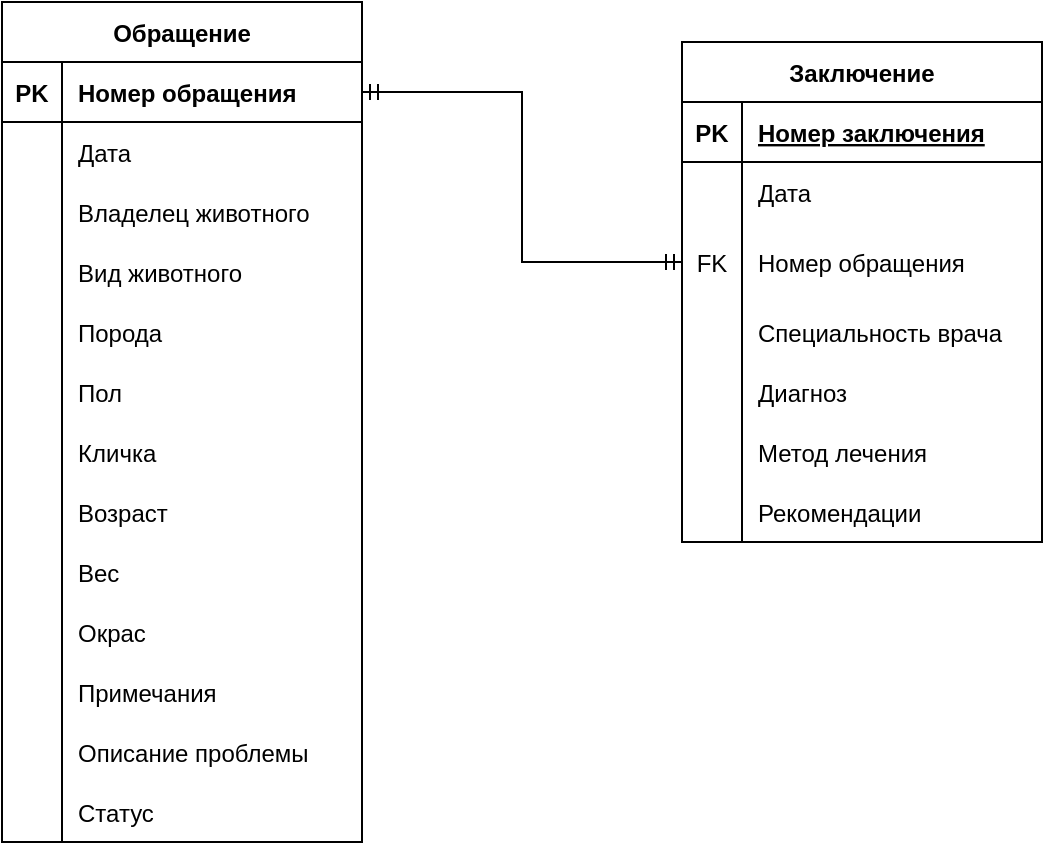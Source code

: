 <mxGraphModel dx="2244" dy="600" grid="1" gridSize="10" guides="1" tooltips="1" connect="1" arrows="1" fold="1" page="1" pageScale="1" pageWidth="1169" pageHeight="1654" math="0" shadow="0">
  <root>
    <mxCell id="0" />
    <mxCell id="1" parent="0" />
    <mxCell id="673K4u6FU-GTqoQ9WKUB-1" value="Обращение" style="shape=table;startSize=30;container=1;collapsible=1;childLayout=tableLayout;fixedRows=1;rowLines=0;fontStyle=1;align=center;resizeLast=1;" vertex="1" parent="1">
      <mxGeometry x="-40" y="130" width="180" height="420" as="geometry" />
    </mxCell>
    <mxCell id="673K4u6FU-GTqoQ9WKUB-2" value="" style="shape=partialRectangle;collapsible=0;dropTarget=0;pointerEvents=0;fillColor=none;top=0;left=0;bottom=1;right=0;points=[[0,0.5],[1,0.5]];portConstraint=eastwest;" vertex="1" parent="673K4u6FU-GTqoQ9WKUB-1">
      <mxGeometry y="30" width="180" height="30" as="geometry" />
    </mxCell>
    <mxCell id="673K4u6FU-GTqoQ9WKUB-3" value="PK" style="shape=partialRectangle;connectable=0;fillColor=none;top=0;left=0;bottom=0;right=0;fontStyle=1;overflow=hidden;" vertex="1" parent="673K4u6FU-GTqoQ9WKUB-2">
      <mxGeometry width="30" height="30" as="geometry" />
    </mxCell>
    <mxCell id="673K4u6FU-GTqoQ9WKUB-4" value="Номер обращения" style="shape=partialRectangle;connectable=0;fillColor=none;top=0;left=0;bottom=0;right=0;align=left;spacingLeft=6;fontStyle=1;overflow=hidden;" vertex="1" parent="673K4u6FU-GTqoQ9WKUB-2">
      <mxGeometry x="30" width="150" height="30" as="geometry" />
    </mxCell>
    <mxCell id="673K4u6FU-GTqoQ9WKUB-11" value="" style="shape=partialRectangle;collapsible=0;dropTarget=0;pointerEvents=0;fillColor=none;top=0;left=0;bottom=0;right=0;points=[[0,0.5],[1,0.5]];portConstraint=eastwest;" vertex="1" parent="673K4u6FU-GTqoQ9WKUB-1">
      <mxGeometry y="60" width="180" height="30" as="geometry" />
    </mxCell>
    <mxCell id="673K4u6FU-GTqoQ9WKUB-12" value="" style="shape=partialRectangle;connectable=0;fillColor=none;top=0;left=0;bottom=0;right=0;editable=1;overflow=hidden;" vertex="1" parent="673K4u6FU-GTqoQ9WKUB-11">
      <mxGeometry width="30" height="30" as="geometry" />
    </mxCell>
    <mxCell id="673K4u6FU-GTqoQ9WKUB-13" value="Дата" style="shape=partialRectangle;connectable=0;fillColor=none;top=0;left=0;bottom=0;right=0;align=left;spacingLeft=6;overflow=hidden;" vertex="1" parent="673K4u6FU-GTqoQ9WKUB-11">
      <mxGeometry x="30" width="150" height="30" as="geometry" />
    </mxCell>
    <mxCell id="673K4u6FU-GTqoQ9WKUB-215" value="" style="shape=partialRectangle;collapsible=0;dropTarget=0;pointerEvents=0;fillColor=none;top=0;left=0;bottom=0;right=0;points=[[0,0.5],[1,0.5]];portConstraint=eastwest;" vertex="1" parent="673K4u6FU-GTqoQ9WKUB-1">
      <mxGeometry y="90" width="180" height="30" as="geometry" />
    </mxCell>
    <mxCell id="673K4u6FU-GTqoQ9WKUB-216" value="" style="shape=partialRectangle;connectable=0;fillColor=none;top=0;left=0;bottom=0;right=0;editable=1;overflow=hidden;" vertex="1" parent="673K4u6FU-GTqoQ9WKUB-215">
      <mxGeometry width="30" height="30" as="geometry" />
    </mxCell>
    <mxCell id="673K4u6FU-GTqoQ9WKUB-217" value="Владелец животного" style="shape=partialRectangle;connectable=0;fillColor=none;top=0;left=0;bottom=0;right=0;align=left;spacingLeft=6;overflow=hidden;" vertex="1" parent="673K4u6FU-GTqoQ9WKUB-215">
      <mxGeometry x="30" width="150" height="30" as="geometry" />
    </mxCell>
    <mxCell id="673K4u6FU-GTqoQ9WKUB-5" value="" style="shape=partialRectangle;collapsible=0;dropTarget=0;pointerEvents=0;fillColor=none;top=0;left=0;bottom=0;right=0;points=[[0,0.5],[1,0.5]];portConstraint=eastwest;" vertex="1" parent="673K4u6FU-GTqoQ9WKUB-1">
      <mxGeometry y="120" width="180" height="30" as="geometry" />
    </mxCell>
    <mxCell id="673K4u6FU-GTqoQ9WKUB-6" value="" style="shape=partialRectangle;connectable=0;fillColor=none;top=0;left=0;bottom=0;right=0;editable=1;overflow=hidden;" vertex="1" parent="673K4u6FU-GTqoQ9WKUB-5">
      <mxGeometry width="30" height="30" as="geometry" />
    </mxCell>
    <mxCell id="673K4u6FU-GTqoQ9WKUB-7" value="Вид животного" style="shape=partialRectangle;connectable=0;fillColor=none;top=0;left=0;bottom=0;right=0;align=left;spacingLeft=6;overflow=hidden;" vertex="1" parent="673K4u6FU-GTqoQ9WKUB-5">
      <mxGeometry x="30" width="150" height="30" as="geometry" />
    </mxCell>
    <mxCell id="673K4u6FU-GTqoQ9WKUB-186" value="" style="shape=partialRectangle;collapsible=0;dropTarget=0;pointerEvents=0;fillColor=none;top=0;left=0;bottom=0;right=0;points=[[0,0.5],[1,0.5]];portConstraint=eastwest;" vertex="1" parent="673K4u6FU-GTqoQ9WKUB-1">
      <mxGeometry y="150" width="180" height="30" as="geometry" />
    </mxCell>
    <mxCell id="673K4u6FU-GTqoQ9WKUB-187" value="" style="shape=partialRectangle;connectable=0;fillColor=none;top=0;left=0;bottom=0;right=0;editable=1;overflow=hidden;" vertex="1" parent="673K4u6FU-GTqoQ9WKUB-186">
      <mxGeometry width="30" height="30" as="geometry" />
    </mxCell>
    <mxCell id="673K4u6FU-GTqoQ9WKUB-188" value="Порода" style="shape=partialRectangle;connectable=0;fillColor=none;top=0;left=0;bottom=0;right=0;align=left;spacingLeft=6;overflow=hidden;" vertex="1" parent="673K4u6FU-GTqoQ9WKUB-186">
      <mxGeometry x="30" width="150" height="30" as="geometry" />
    </mxCell>
    <mxCell id="673K4u6FU-GTqoQ9WKUB-212" value="" style="shape=partialRectangle;collapsible=0;dropTarget=0;pointerEvents=0;fillColor=none;top=0;left=0;bottom=0;right=0;points=[[0,0.5],[1,0.5]];portConstraint=eastwest;" vertex="1" parent="673K4u6FU-GTqoQ9WKUB-1">
      <mxGeometry y="180" width="180" height="30" as="geometry" />
    </mxCell>
    <mxCell id="673K4u6FU-GTqoQ9WKUB-213" value="" style="shape=partialRectangle;connectable=0;fillColor=none;top=0;left=0;bottom=0;right=0;editable=1;overflow=hidden;" vertex="1" parent="673K4u6FU-GTqoQ9WKUB-212">
      <mxGeometry width="30" height="30" as="geometry" />
    </mxCell>
    <mxCell id="673K4u6FU-GTqoQ9WKUB-214" value="Пол" style="shape=partialRectangle;connectable=0;fillColor=none;top=0;left=0;bottom=0;right=0;align=left;spacingLeft=6;overflow=hidden;" vertex="1" parent="673K4u6FU-GTqoQ9WKUB-212">
      <mxGeometry x="30" width="150" height="30" as="geometry" />
    </mxCell>
    <mxCell id="673K4u6FU-GTqoQ9WKUB-189" value="" style="shape=partialRectangle;collapsible=0;dropTarget=0;pointerEvents=0;fillColor=none;top=0;left=0;bottom=0;right=0;points=[[0,0.5],[1,0.5]];portConstraint=eastwest;" vertex="1" parent="673K4u6FU-GTqoQ9WKUB-1">
      <mxGeometry y="210" width="180" height="30" as="geometry" />
    </mxCell>
    <mxCell id="673K4u6FU-GTqoQ9WKUB-190" value="" style="shape=partialRectangle;connectable=0;fillColor=none;top=0;left=0;bottom=0;right=0;editable=1;overflow=hidden;" vertex="1" parent="673K4u6FU-GTqoQ9WKUB-189">
      <mxGeometry width="30" height="30" as="geometry" />
    </mxCell>
    <mxCell id="673K4u6FU-GTqoQ9WKUB-191" value="Кличка" style="shape=partialRectangle;connectable=0;fillColor=none;top=0;left=0;bottom=0;right=0;align=left;spacingLeft=6;overflow=hidden;" vertex="1" parent="673K4u6FU-GTqoQ9WKUB-189">
      <mxGeometry x="30" width="150" height="30" as="geometry" />
    </mxCell>
    <mxCell id="673K4u6FU-GTqoQ9WKUB-192" value="" style="shape=partialRectangle;collapsible=0;dropTarget=0;pointerEvents=0;fillColor=none;top=0;left=0;bottom=0;right=0;points=[[0,0.5],[1,0.5]];portConstraint=eastwest;" vertex="1" parent="673K4u6FU-GTqoQ9WKUB-1">
      <mxGeometry y="240" width="180" height="30" as="geometry" />
    </mxCell>
    <mxCell id="673K4u6FU-GTqoQ9WKUB-193" value="" style="shape=partialRectangle;connectable=0;fillColor=none;top=0;left=0;bottom=0;right=0;editable=1;overflow=hidden;" vertex="1" parent="673K4u6FU-GTqoQ9WKUB-192">
      <mxGeometry width="30" height="30" as="geometry" />
    </mxCell>
    <mxCell id="673K4u6FU-GTqoQ9WKUB-194" value="Возраст" style="shape=partialRectangle;connectable=0;fillColor=none;top=0;left=0;bottom=0;right=0;align=left;spacingLeft=6;overflow=hidden;" vertex="1" parent="673K4u6FU-GTqoQ9WKUB-192">
      <mxGeometry x="30" width="150" height="30" as="geometry" />
    </mxCell>
    <mxCell id="673K4u6FU-GTqoQ9WKUB-199" value="" style="shape=partialRectangle;collapsible=0;dropTarget=0;pointerEvents=0;fillColor=none;top=0;left=0;bottom=0;right=0;points=[[0,0.5],[1,0.5]];portConstraint=eastwest;" vertex="1" parent="673K4u6FU-GTqoQ9WKUB-1">
      <mxGeometry y="270" width="180" height="30" as="geometry" />
    </mxCell>
    <mxCell id="673K4u6FU-GTqoQ9WKUB-200" value="" style="shape=partialRectangle;connectable=0;fillColor=none;top=0;left=0;bottom=0;right=0;editable=1;overflow=hidden;" vertex="1" parent="673K4u6FU-GTqoQ9WKUB-199">
      <mxGeometry width="30" height="30" as="geometry" />
    </mxCell>
    <mxCell id="673K4u6FU-GTqoQ9WKUB-201" value="Вес" style="shape=partialRectangle;connectable=0;fillColor=none;top=0;left=0;bottom=0;right=0;align=left;spacingLeft=6;overflow=hidden;" vertex="1" parent="673K4u6FU-GTqoQ9WKUB-199">
      <mxGeometry x="30" width="150" height="30" as="geometry" />
    </mxCell>
    <mxCell id="673K4u6FU-GTqoQ9WKUB-202" value="" style="shape=partialRectangle;collapsible=0;dropTarget=0;pointerEvents=0;fillColor=none;top=0;left=0;bottom=0;right=0;points=[[0,0.5],[1,0.5]];portConstraint=eastwest;" vertex="1" parent="673K4u6FU-GTqoQ9WKUB-1">
      <mxGeometry y="300" width="180" height="30" as="geometry" />
    </mxCell>
    <mxCell id="673K4u6FU-GTqoQ9WKUB-203" value="" style="shape=partialRectangle;connectable=0;fillColor=none;top=0;left=0;bottom=0;right=0;editable=1;overflow=hidden;" vertex="1" parent="673K4u6FU-GTqoQ9WKUB-202">
      <mxGeometry width="30" height="30" as="geometry" />
    </mxCell>
    <mxCell id="673K4u6FU-GTqoQ9WKUB-204" value="Окрас" style="shape=partialRectangle;connectable=0;fillColor=none;top=0;left=0;bottom=0;right=0;align=left;spacingLeft=6;overflow=hidden;" vertex="1" parent="673K4u6FU-GTqoQ9WKUB-202">
      <mxGeometry x="30" width="150" height="30" as="geometry" />
    </mxCell>
    <mxCell id="673K4u6FU-GTqoQ9WKUB-205" value="" style="shape=partialRectangle;collapsible=0;dropTarget=0;pointerEvents=0;fillColor=none;top=0;left=0;bottom=0;right=0;points=[[0,0.5],[1,0.5]];portConstraint=eastwest;" vertex="1" parent="673K4u6FU-GTqoQ9WKUB-1">
      <mxGeometry y="330" width="180" height="30" as="geometry" />
    </mxCell>
    <mxCell id="673K4u6FU-GTqoQ9WKUB-206" value="" style="shape=partialRectangle;connectable=0;fillColor=none;top=0;left=0;bottom=0;right=0;editable=1;overflow=hidden;" vertex="1" parent="673K4u6FU-GTqoQ9WKUB-205">
      <mxGeometry width="30" height="30" as="geometry" />
    </mxCell>
    <mxCell id="673K4u6FU-GTqoQ9WKUB-207" value="Примечания" style="shape=partialRectangle;connectable=0;fillColor=none;top=0;left=0;bottom=0;right=0;align=left;spacingLeft=6;overflow=hidden;" vertex="1" parent="673K4u6FU-GTqoQ9WKUB-205">
      <mxGeometry x="30" width="150" height="30" as="geometry" />
    </mxCell>
    <mxCell id="673K4u6FU-GTqoQ9WKUB-8" value="" style="shape=partialRectangle;collapsible=0;dropTarget=0;pointerEvents=0;fillColor=none;top=0;left=0;bottom=0;right=0;points=[[0,0.5],[1,0.5]];portConstraint=eastwest;" vertex="1" parent="673K4u6FU-GTqoQ9WKUB-1">
      <mxGeometry y="360" width="180" height="30" as="geometry" />
    </mxCell>
    <mxCell id="673K4u6FU-GTqoQ9WKUB-9" value="" style="shape=partialRectangle;connectable=0;fillColor=none;top=0;left=0;bottom=0;right=0;editable=1;overflow=hidden;" vertex="1" parent="673K4u6FU-GTqoQ9WKUB-8">
      <mxGeometry width="30" height="30" as="geometry" />
    </mxCell>
    <mxCell id="673K4u6FU-GTqoQ9WKUB-10" value="Описание проблемы" style="shape=partialRectangle;connectable=0;fillColor=none;top=0;left=0;bottom=0;right=0;align=left;spacingLeft=6;overflow=hidden;" vertex="1" parent="673K4u6FU-GTqoQ9WKUB-8">
      <mxGeometry x="30" width="150" height="30" as="geometry" />
    </mxCell>
    <mxCell id="673K4u6FU-GTqoQ9WKUB-71" value="" style="shape=partialRectangle;collapsible=0;dropTarget=0;pointerEvents=0;fillColor=none;top=0;left=0;bottom=0;right=0;points=[[0,0.5],[1,0.5]];portConstraint=eastwest;" vertex="1" parent="673K4u6FU-GTqoQ9WKUB-1">
      <mxGeometry y="390" width="180" height="30" as="geometry" />
    </mxCell>
    <mxCell id="673K4u6FU-GTqoQ9WKUB-72" value="" style="shape=partialRectangle;connectable=0;fillColor=none;top=0;left=0;bottom=0;right=0;editable=1;overflow=hidden;" vertex="1" parent="673K4u6FU-GTqoQ9WKUB-71">
      <mxGeometry width="30" height="30" as="geometry" />
    </mxCell>
    <mxCell id="673K4u6FU-GTqoQ9WKUB-73" value="Статус" style="shape=partialRectangle;connectable=0;fillColor=none;top=0;left=0;bottom=0;right=0;align=left;spacingLeft=6;overflow=hidden;" vertex="1" parent="673K4u6FU-GTqoQ9WKUB-71">
      <mxGeometry x="30" width="150" height="30" as="geometry" />
    </mxCell>
    <mxCell id="673K4u6FU-GTqoQ9WKUB-54" value="Заключение" style="shape=table;startSize=30;container=1;collapsible=1;childLayout=tableLayout;fixedRows=1;rowLines=0;fontStyle=1;align=center;resizeLast=1;" vertex="1" parent="1">
      <mxGeometry x="300" y="150" width="180" height="250" as="geometry" />
    </mxCell>
    <mxCell id="673K4u6FU-GTqoQ9WKUB-55" value="" style="shape=partialRectangle;collapsible=0;dropTarget=0;pointerEvents=0;fillColor=none;top=0;left=0;bottom=1;right=0;points=[[0,0.5],[1,0.5]];portConstraint=eastwest;" vertex="1" parent="673K4u6FU-GTqoQ9WKUB-54">
      <mxGeometry y="30" width="180" height="30" as="geometry" />
    </mxCell>
    <mxCell id="673K4u6FU-GTqoQ9WKUB-56" value="PK" style="shape=partialRectangle;connectable=0;fillColor=none;top=0;left=0;bottom=0;right=0;fontStyle=1;overflow=hidden;" vertex="1" parent="673K4u6FU-GTqoQ9WKUB-55">
      <mxGeometry width="30" height="30" as="geometry" />
    </mxCell>
    <mxCell id="673K4u6FU-GTqoQ9WKUB-57" value="Номер заключения" style="shape=partialRectangle;connectable=0;fillColor=none;top=0;left=0;bottom=0;right=0;align=left;spacingLeft=6;fontStyle=5;overflow=hidden;" vertex="1" parent="673K4u6FU-GTqoQ9WKUB-55">
      <mxGeometry x="30" width="150" height="30" as="geometry" />
    </mxCell>
    <mxCell id="673K4u6FU-GTqoQ9WKUB-77" value="" style="shape=partialRectangle;collapsible=0;dropTarget=0;pointerEvents=0;fillColor=none;top=0;left=0;bottom=0;right=0;points=[[0,0.5],[1,0.5]];portConstraint=eastwest;" vertex="1" parent="673K4u6FU-GTqoQ9WKUB-54">
      <mxGeometry y="60" width="180" height="30" as="geometry" />
    </mxCell>
    <mxCell id="673K4u6FU-GTqoQ9WKUB-78" value="" style="shape=partialRectangle;connectable=0;fillColor=none;top=0;left=0;bottom=0;right=0;editable=1;overflow=hidden;" vertex="1" parent="673K4u6FU-GTqoQ9WKUB-77">
      <mxGeometry width="30" height="30" as="geometry" />
    </mxCell>
    <mxCell id="673K4u6FU-GTqoQ9WKUB-79" value="Дата" style="shape=partialRectangle;connectable=0;fillColor=none;top=0;left=0;bottom=0;right=0;align=left;spacingLeft=6;overflow=hidden;" vertex="1" parent="673K4u6FU-GTqoQ9WKUB-77">
      <mxGeometry x="30" width="150" height="30" as="geometry" />
    </mxCell>
    <mxCell id="673K4u6FU-GTqoQ9WKUB-174" value="" style="shape=partialRectangle;collapsible=0;dropTarget=0;pointerEvents=0;fillColor=none;top=0;left=0;bottom=0;right=0;points=[[0,0.5],[1,0.5]];portConstraint=eastwest;" vertex="1" parent="673K4u6FU-GTqoQ9WKUB-54">
      <mxGeometry y="90" width="180" height="40" as="geometry" />
    </mxCell>
    <mxCell id="673K4u6FU-GTqoQ9WKUB-175" value="FK" style="shape=partialRectangle;connectable=0;fillColor=none;top=0;left=0;bottom=0;right=0;editable=1;overflow=hidden;" vertex="1" parent="673K4u6FU-GTqoQ9WKUB-174">
      <mxGeometry width="30" height="40" as="geometry" />
    </mxCell>
    <mxCell id="673K4u6FU-GTqoQ9WKUB-176" value="Номер обращения" style="shape=partialRectangle;connectable=0;fillColor=none;top=0;left=0;bottom=0;right=0;align=left;spacingLeft=6;overflow=hidden;" vertex="1" parent="673K4u6FU-GTqoQ9WKUB-174">
      <mxGeometry x="30" width="150" height="40" as="geometry" />
    </mxCell>
    <mxCell id="673K4u6FU-GTqoQ9WKUB-58" value="" style="shape=partialRectangle;collapsible=0;dropTarget=0;pointerEvents=0;fillColor=none;top=0;left=0;bottom=0;right=0;points=[[0,0.5],[1,0.5]];portConstraint=eastwest;" vertex="1" parent="673K4u6FU-GTqoQ9WKUB-54">
      <mxGeometry y="130" width="180" height="30" as="geometry" />
    </mxCell>
    <mxCell id="673K4u6FU-GTqoQ9WKUB-59" value="" style="shape=partialRectangle;connectable=0;fillColor=none;top=0;left=0;bottom=0;right=0;editable=1;overflow=hidden;" vertex="1" parent="673K4u6FU-GTqoQ9WKUB-58">
      <mxGeometry width="30" height="30" as="geometry" />
    </mxCell>
    <mxCell id="673K4u6FU-GTqoQ9WKUB-60" value="Специальность врача" style="shape=partialRectangle;connectable=0;fillColor=none;top=0;left=0;bottom=0;right=0;align=left;spacingLeft=6;overflow=hidden;" vertex="1" parent="673K4u6FU-GTqoQ9WKUB-58">
      <mxGeometry x="30" width="150" height="30" as="geometry" />
    </mxCell>
    <mxCell id="673K4u6FU-GTqoQ9WKUB-61" value="" style="shape=partialRectangle;collapsible=0;dropTarget=0;pointerEvents=0;fillColor=none;top=0;left=0;bottom=0;right=0;points=[[0,0.5],[1,0.5]];portConstraint=eastwest;" vertex="1" parent="673K4u6FU-GTqoQ9WKUB-54">
      <mxGeometry y="160" width="180" height="30" as="geometry" />
    </mxCell>
    <mxCell id="673K4u6FU-GTqoQ9WKUB-62" value="" style="shape=partialRectangle;connectable=0;fillColor=none;top=0;left=0;bottom=0;right=0;editable=1;overflow=hidden;" vertex="1" parent="673K4u6FU-GTqoQ9WKUB-61">
      <mxGeometry width="30" height="30" as="geometry" />
    </mxCell>
    <mxCell id="673K4u6FU-GTqoQ9WKUB-63" value="Диагноз" style="shape=partialRectangle;connectable=0;fillColor=none;top=0;left=0;bottom=0;right=0;align=left;spacingLeft=6;overflow=hidden;" vertex="1" parent="673K4u6FU-GTqoQ9WKUB-61">
      <mxGeometry x="30" width="150" height="30" as="geometry" />
    </mxCell>
    <mxCell id="673K4u6FU-GTqoQ9WKUB-64" value="" style="shape=partialRectangle;collapsible=0;dropTarget=0;pointerEvents=0;fillColor=none;top=0;left=0;bottom=0;right=0;points=[[0,0.5],[1,0.5]];portConstraint=eastwest;" vertex="1" parent="673K4u6FU-GTqoQ9WKUB-54">
      <mxGeometry y="190" width="180" height="30" as="geometry" />
    </mxCell>
    <mxCell id="673K4u6FU-GTqoQ9WKUB-65" value="" style="shape=partialRectangle;connectable=0;fillColor=none;top=0;left=0;bottom=0;right=0;editable=1;overflow=hidden;" vertex="1" parent="673K4u6FU-GTqoQ9WKUB-64">
      <mxGeometry width="30" height="30" as="geometry" />
    </mxCell>
    <mxCell id="673K4u6FU-GTqoQ9WKUB-66" value="Метод лечения" style="shape=partialRectangle;connectable=0;fillColor=none;top=0;left=0;bottom=0;right=0;align=left;spacingLeft=6;overflow=hidden;" vertex="1" parent="673K4u6FU-GTqoQ9WKUB-64">
      <mxGeometry x="30" width="150" height="30" as="geometry" />
    </mxCell>
    <mxCell id="673K4u6FU-GTqoQ9WKUB-225" value="" style="shape=partialRectangle;collapsible=0;dropTarget=0;pointerEvents=0;fillColor=none;top=0;left=0;bottom=0;right=0;points=[[0,0.5],[1,0.5]];portConstraint=eastwest;" vertex="1" parent="673K4u6FU-GTqoQ9WKUB-54">
      <mxGeometry y="220" width="180" height="30" as="geometry" />
    </mxCell>
    <mxCell id="673K4u6FU-GTqoQ9WKUB-226" value="" style="shape=partialRectangle;connectable=0;fillColor=none;top=0;left=0;bottom=0;right=0;editable=1;overflow=hidden;" vertex="1" parent="673K4u6FU-GTqoQ9WKUB-225">
      <mxGeometry width="30" height="30" as="geometry" />
    </mxCell>
    <mxCell id="673K4u6FU-GTqoQ9WKUB-227" value="Рекомендации" style="shape=partialRectangle;connectable=0;fillColor=none;top=0;left=0;bottom=0;right=0;align=left;spacingLeft=6;overflow=hidden;" vertex="1" parent="673K4u6FU-GTqoQ9WKUB-225">
      <mxGeometry x="30" width="150" height="30" as="geometry" />
    </mxCell>
    <mxCell id="673K4u6FU-GTqoQ9WKUB-180" style="edgeStyle=orthogonalEdgeStyle;rounded=0;orthogonalLoop=1;jettySize=auto;html=1;exitX=0;exitY=0.5;exitDx=0;exitDy=0;entryX=1;entryY=0.5;entryDx=0;entryDy=0;fontSize=11;endArrow=ERmandOne;endFill=0;startArrow=ERmandOne;startFill=0;" edge="1" parent="1" source="673K4u6FU-GTqoQ9WKUB-174" target="673K4u6FU-GTqoQ9WKUB-2">
      <mxGeometry relative="1" as="geometry" />
    </mxCell>
  </root>
</mxGraphModel>
